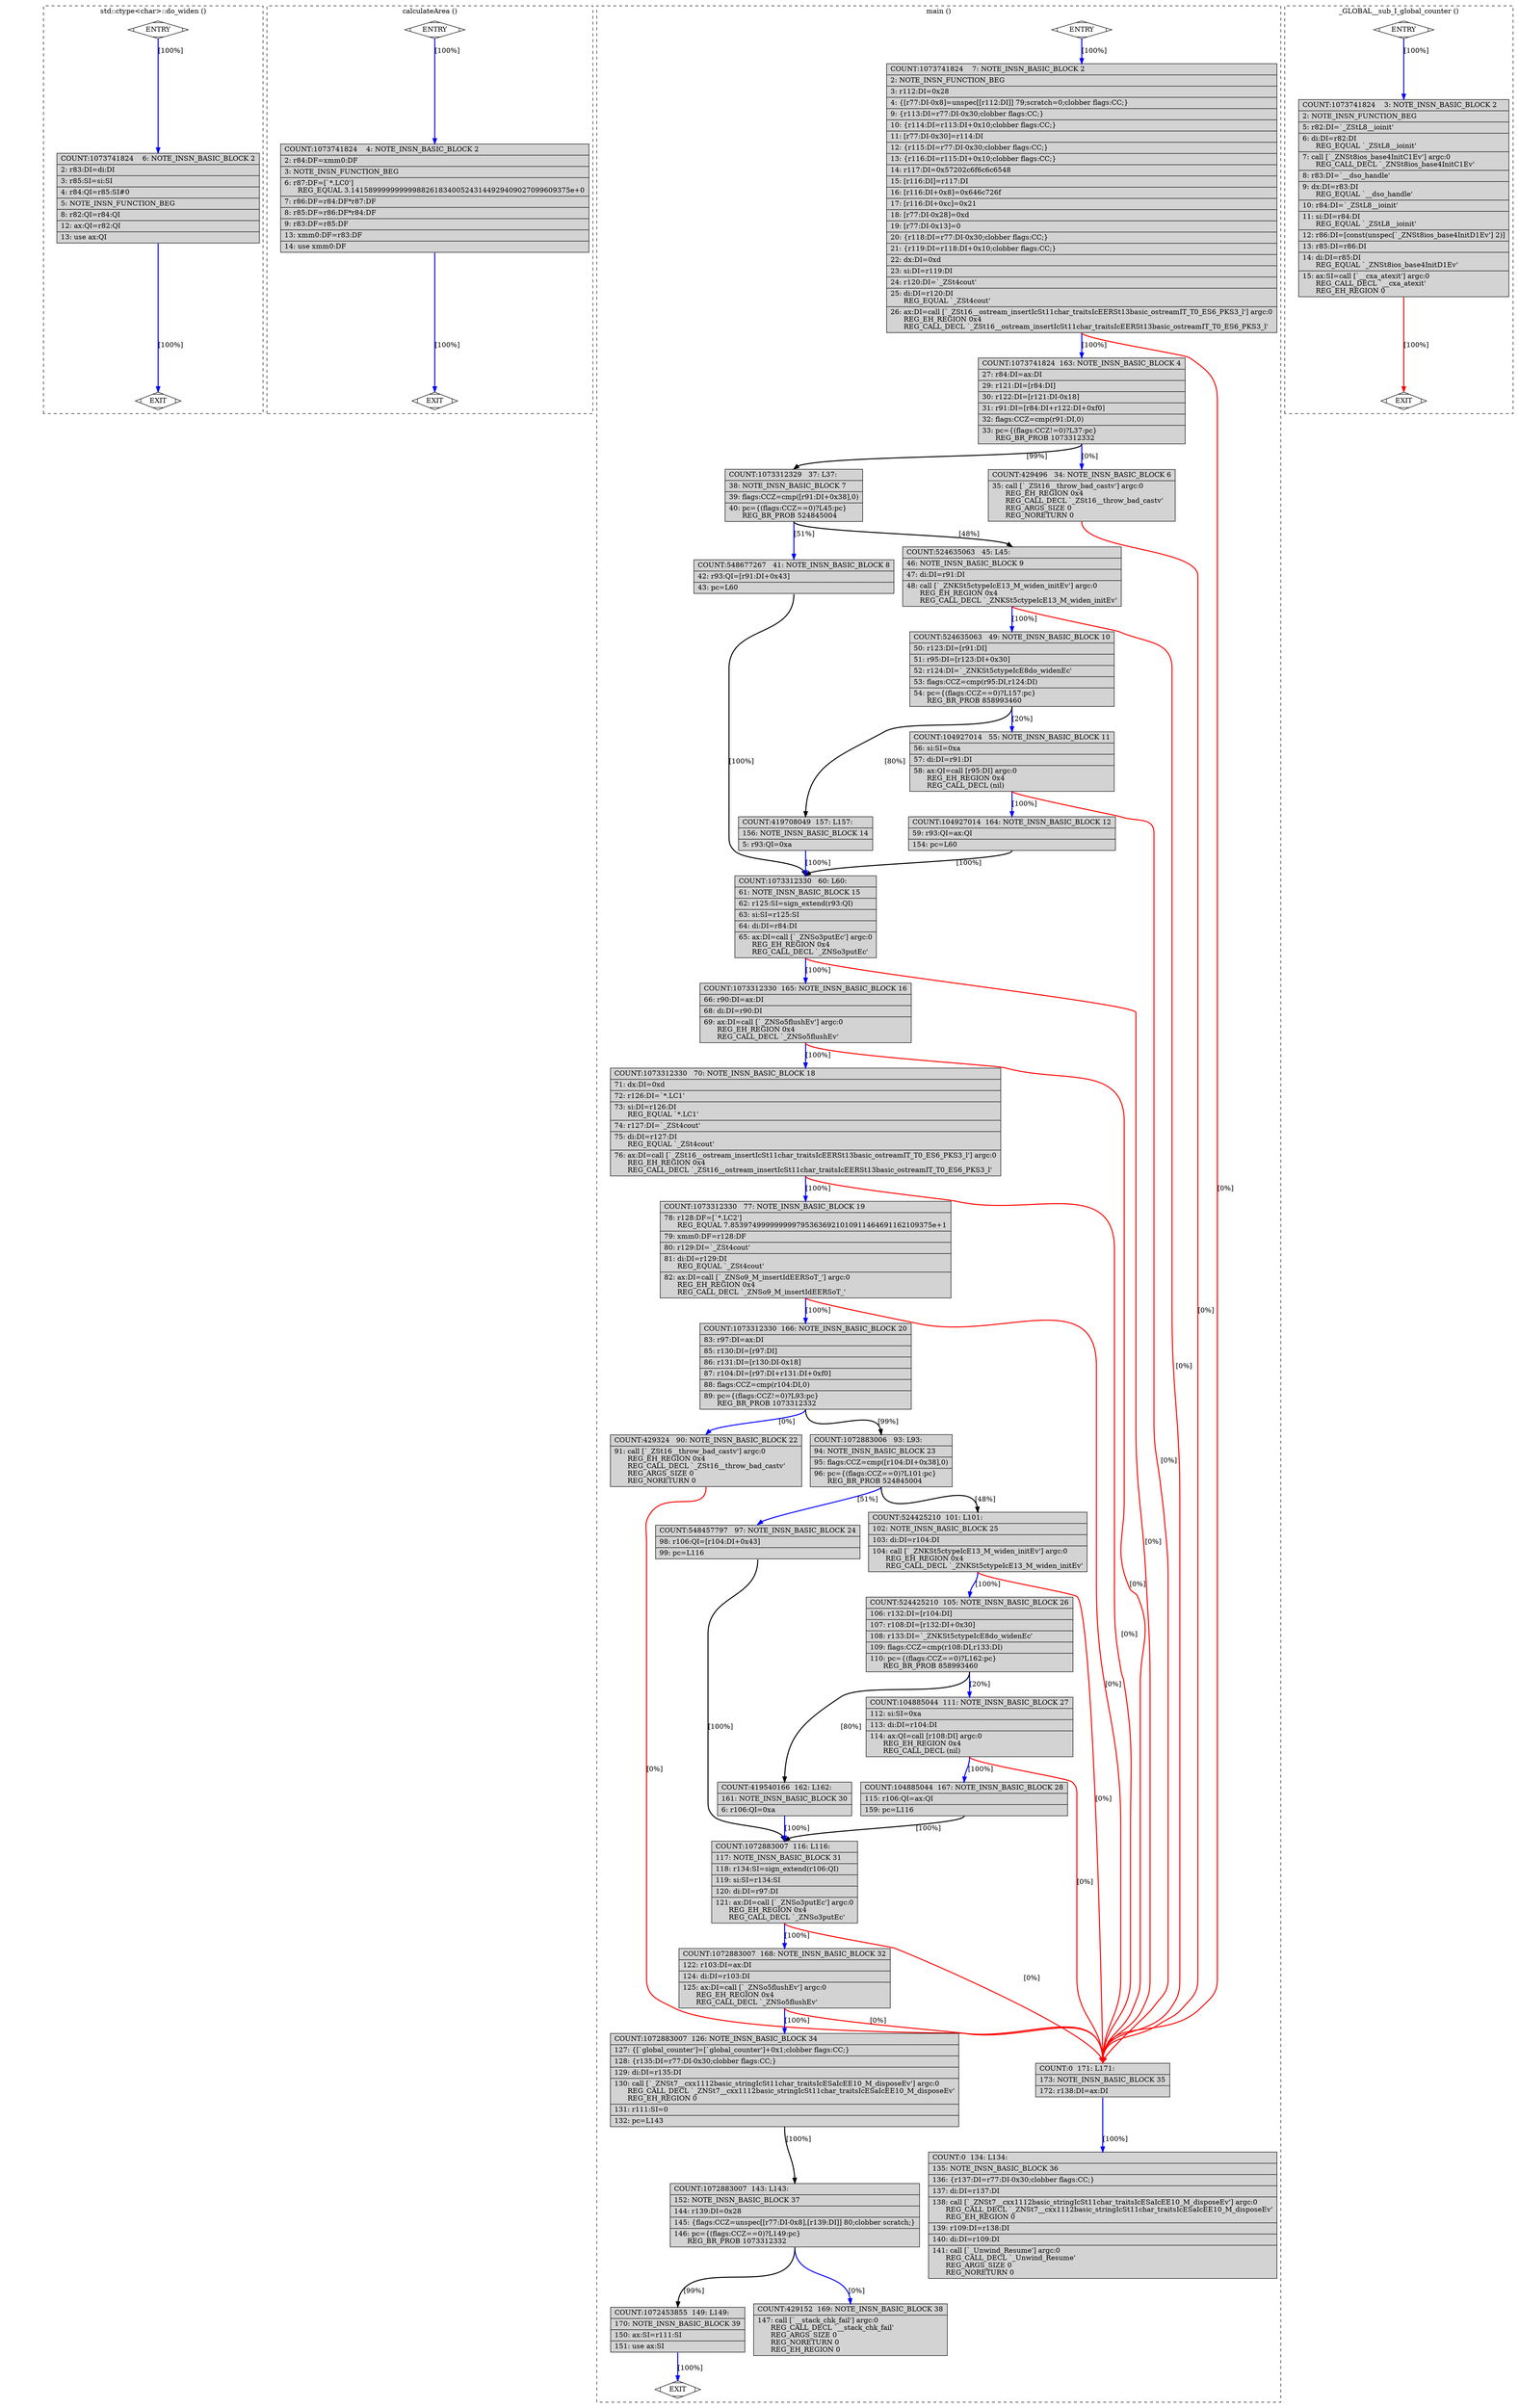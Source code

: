 digraph "test1_1.cpp.245r.expand" {
overlap=false;
subgraph "cluster_std::ctype<char>::do_widen" {
	style="dashed";
	color="black";
	label="std::ctype<char>::do_widen ()";
	fn_1565_basic_block_0 [shape=Mdiamond,style=filled,fillcolor=white,label="ENTRY"];

	fn_1565_basic_block_1 [shape=Mdiamond,style=filled,fillcolor=white,label="EXIT"];

	fn_1565_basic_block_2 [shape=record,style=filled,fillcolor=lightgrey,label="{COUNT:1073741824\ \ \ \ 6:\ NOTE_INSN_BASIC_BLOCK\ 2\l\
|\ \ \ \ 2:\ r83:DI=di:DI\l\
|\ \ \ \ 3:\ r85:SI=si:SI\l\
|\ \ \ \ 4:\ r84:QI=r85:SI#0\l\
|\ \ \ \ 5:\ NOTE_INSN_FUNCTION_BEG\l\
|\ \ \ \ 8:\ r82:QI=r84:QI\l\
|\ \ \ 12:\ ax:QI=r82:QI\l\
|\ \ \ 13:\ use\ ax:QI\l\
}"];

	fn_1565_basic_block_0:s -> fn_1565_basic_block_2:n [style="solid,bold",color=blue,weight=100,constraint=true,label="[100%]"];
	fn_1565_basic_block_2:s -> fn_1565_basic_block_1:n [style="solid,bold",color=blue,weight=100,constraint=true,label="[100%]"];
	fn_1565_basic_block_0:s -> fn_1565_basic_block_1:n [style="invis",constraint=true];
}
subgraph "cluster_calculateArea" {
	style="dashed";
	color="black";
	label="calculateArea ()";
	fn_2406_basic_block_0 [shape=Mdiamond,style=filled,fillcolor=white,label="ENTRY"];

	fn_2406_basic_block_1 [shape=Mdiamond,style=filled,fillcolor=white,label="EXIT"];

	fn_2406_basic_block_2 [shape=record,style=filled,fillcolor=lightgrey,label="{COUNT:1073741824\ \ \ \ 4:\ NOTE_INSN_BASIC_BLOCK\ 2\l\
|\ \ \ \ 2:\ r84:DF=xmm0:DF\l\
|\ \ \ \ 3:\ NOTE_INSN_FUNCTION_BEG\l\
|\ \ \ \ 6:\ r87:DF=[`*.LC0']\l\
\ \ \ \ \ \ REG_EQUAL\ 3.14158999999999988261834005243144929409027099609375e+0\l\
|\ \ \ \ 7:\ r86:DF=r84:DF*r87:DF\l\
|\ \ \ \ 8:\ r85:DF=r86:DF*r84:DF\l\
|\ \ \ \ 9:\ r83:DF=r85:DF\l\
|\ \ \ 13:\ xmm0:DF=r83:DF\l\
|\ \ \ 14:\ use\ xmm0:DF\l\
}"];

	fn_2406_basic_block_0:s -> fn_2406_basic_block_2:n [style="solid,bold",color=blue,weight=100,constraint=true,label="[100%]"];
	fn_2406_basic_block_2:s -> fn_2406_basic_block_1:n [style="solid,bold",color=blue,weight=100,constraint=true,label="[100%]"];
	fn_2406_basic_block_0:s -> fn_2406_basic_block_1:n [style="invis",constraint=true];
}
subgraph "cluster_main" {
	style="dashed";
	color="black";
	label="main ()";
	fn_2412_basic_block_0 [shape=Mdiamond,style=filled,fillcolor=white,label="ENTRY"];

	fn_2412_basic_block_1 [shape=Mdiamond,style=filled,fillcolor=white,label="EXIT"];

	fn_2412_basic_block_2 [shape=record,style=filled,fillcolor=lightgrey,label="{COUNT:1073741824\ \ \ \ 7:\ NOTE_INSN_BASIC_BLOCK\ 2\l\
|\ \ \ \ 2:\ NOTE_INSN_FUNCTION_BEG\l\
|\ \ \ \ 3:\ r112:DI=0x28\l\
|\ \ \ \ 4:\ \{[r77:DI-0x8]=unspec[[r112:DI]]\ 79;scratch=0;clobber\ flags:CC;\}\l\
|\ \ \ \ 9:\ \{r113:DI=r77:DI-0x30;clobber\ flags:CC;\}\l\
|\ \ \ 10:\ \{r114:DI=r113:DI+0x10;clobber\ flags:CC;\}\l\
|\ \ \ 11:\ [r77:DI-0x30]=r114:DI\l\
|\ \ \ 12:\ \{r115:DI=r77:DI-0x30;clobber\ flags:CC;\}\l\
|\ \ \ 13:\ \{r116:DI=r115:DI+0x10;clobber\ flags:CC;\}\l\
|\ \ \ 14:\ r117:DI=0x57202c6f6c6c6548\l\
|\ \ \ 15:\ [r116:DI]=r117:DI\l\
|\ \ \ 16:\ [r116:DI+0x8]=0x646c726f\l\
|\ \ \ 17:\ [r116:DI+0xc]=0x21\l\
|\ \ \ 18:\ [r77:DI-0x28]=0xd\l\
|\ \ \ 19:\ [r77:DI-0x13]=0\l\
|\ \ \ 20:\ \{r118:DI=r77:DI-0x30;clobber\ flags:CC;\}\l\
|\ \ \ 21:\ \{r119:DI=r118:DI+0x10;clobber\ flags:CC;\}\l\
|\ \ \ 22:\ dx:DI=0xd\l\
|\ \ \ 23:\ si:DI=r119:DI\l\
|\ \ \ 24:\ r120:DI=`_ZSt4cout'\l\
|\ \ \ 25:\ di:DI=r120:DI\l\
\ \ \ \ \ \ REG_EQUAL\ `_ZSt4cout'\l\
|\ \ \ 26:\ ax:DI=call\ [`_ZSt16__ostream_insertIcSt11char_traitsIcEERSt13basic_ostreamIT_T0_ES6_PKS3_l']\ argc:0\l\
\ \ \ \ \ \ REG_EH_REGION\ 0x4\l\
\ \ \ \ \ \ REG_CALL_DECL\ `_ZSt16__ostream_insertIcSt11char_traitsIcEERSt13basic_ostreamIT_T0_ES6_PKS3_l'\l\
}"];

	fn_2412_basic_block_4 [shape=record,style=filled,fillcolor=lightgrey,label="{COUNT:1073741824\ \ 163:\ NOTE_INSN_BASIC_BLOCK\ 4\l\
|\ \ \ 27:\ r84:DI=ax:DI\l\
|\ \ \ 29:\ r121:DI=[r84:DI]\l\
|\ \ \ 30:\ r122:DI=[r121:DI-0x18]\l\
|\ \ \ 31:\ r91:DI=[r84:DI+r122:DI+0xf0]\l\
|\ \ \ 32:\ flags:CCZ=cmp(r91:DI,0)\l\
|\ \ \ 33:\ pc=\{(flags:CCZ!=0)?L37:pc\}\l\
\ \ \ \ \ \ REG_BR_PROB\ 1073312332\l\
}"];

	fn_2412_basic_block_6 [shape=record,style=filled,fillcolor=lightgrey,label="{COUNT:429496\ \ \ 34:\ NOTE_INSN_BASIC_BLOCK\ 6\l\
|\ \ \ 35:\ call\ [`_ZSt16__throw_bad_castv']\ argc:0\l\
\ \ \ \ \ \ REG_EH_REGION\ 0x4\l\
\ \ \ \ \ \ REG_CALL_DECL\ `_ZSt16__throw_bad_castv'\l\
\ \ \ \ \ \ REG_ARGS_SIZE\ 0\l\
\ \ \ \ \ \ REG_NORETURN\ 0\l\
}"];

	fn_2412_basic_block_7 [shape=record,style=filled,fillcolor=lightgrey,label="{COUNT:1073312329\ \ \ 37:\ L37:\l\
|\ \ \ 38:\ NOTE_INSN_BASIC_BLOCK\ 7\l\
|\ \ \ 39:\ flags:CCZ=cmp([r91:DI+0x38],0)\l\
|\ \ \ 40:\ pc=\{(flags:CCZ==0)?L45:pc\}\l\
\ \ \ \ \ \ REG_BR_PROB\ 524845004\l\
}"];

	fn_2412_basic_block_8 [shape=record,style=filled,fillcolor=lightgrey,label="{COUNT:548677267\ \ \ 41:\ NOTE_INSN_BASIC_BLOCK\ 8\l\
|\ \ \ 42:\ r93:QI=[r91:DI+0x43]\l\
|\ \ \ 43:\ pc=L60\l\
}"];

	fn_2412_basic_block_9 [shape=record,style=filled,fillcolor=lightgrey,label="{COUNT:524635063\ \ \ 45:\ L45:\l\
|\ \ \ 46:\ NOTE_INSN_BASIC_BLOCK\ 9\l\
|\ \ \ 47:\ di:DI=r91:DI\l\
|\ \ \ 48:\ call\ [`_ZNKSt5ctypeIcE13_M_widen_initEv']\ argc:0\l\
\ \ \ \ \ \ REG_EH_REGION\ 0x4\l\
\ \ \ \ \ \ REG_CALL_DECL\ `_ZNKSt5ctypeIcE13_M_widen_initEv'\l\
}"];

	fn_2412_basic_block_10 [shape=record,style=filled,fillcolor=lightgrey,label="{COUNT:524635063\ \ \ 49:\ NOTE_INSN_BASIC_BLOCK\ 10\l\
|\ \ \ 50:\ r123:DI=[r91:DI]\l\
|\ \ \ 51:\ r95:DI=[r123:DI+0x30]\l\
|\ \ \ 52:\ r124:DI=`_ZNKSt5ctypeIcE8do_widenEc'\l\
|\ \ \ 53:\ flags:CCZ=cmp(r95:DI,r124:DI)\l\
|\ \ \ 54:\ pc=\{(flags:CCZ==0)?L157:pc\}\l\
\ \ \ \ \ \ REG_BR_PROB\ 858993460\l\
}"];

	fn_2412_basic_block_11 [shape=record,style=filled,fillcolor=lightgrey,label="{COUNT:104927014\ \ \ 55:\ NOTE_INSN_BASIC_BLOCK\ 11\l\
|\ \ \ 56:\ si:SI=0xa\l\
|\ \ \ 57:\ di:DI=r91:DI\l\
|\ \ \ 58:\ ax:QI=call\ [r95:DI]\ argc:0\l\
\ \ \ \ \ \ REG_EH_REGION\ 0x4\l\
\ \ \ \ \ \ REG_CALL_DECL\ (nil)\l\
}"];

	fn_2412_basic_block_12 [shape=record,style=filled,fillcolor=lightgrey,label="{COUNT:104927014\ \ 164:\ NOTE_INSN_BASIC_BLOCK\ 12\l\
|\ \ \ 59:\ r93:QI=ax:QI\l\
|\ \ 154:\ pc=L60\l\
}"];

	fn_2412_basic_block_14 [shape=record,style=filled,fillcolor=lightgrey,label="{COUNT:419708049\ \ 157:\ L157:\l\
|\ \ 156:\ NOTE_INSN_BASIC_BLOCK\ 14\l\
|\ \ \ \ 5:\ r93:QI=0xa\l\
}"];

	fn_2412_basic_block_15 [shape=record,style=filled,fillcolor=lightgrey,label="{COUNT:1073312330\ \ \ 60:\ L60:\l\
|\ \ \ 61:\ NOTE_INSN_BASIC_BLOCK\ 15\l\
|\ \ \ 62:\ r125:SI=sign_extend(r93:QI)\l\
|\ \ \ 63:\ si:SI=r125:SI\l\
|\ \ \ 64:\ di:DI=r84:DI\l\
|\ \ \ 65:\ ax:DI=call\ [`_ZNSo3putEc']\ argc:0\l\
\ \ \ \ \ \ REG_EH_REGION\ 0x4\l\
\ \ \ \ \ \ REG_CALL_DECL\ `_ZNSo3putEc'\l\
}"];

	fn_2412_basic_block_16 [shape=record,style=filled,fillcolor=lightgrey,label="{COUNT:1073312330\ \ 165:\ NOTE_INSN_BASIC_BLOCK\ 16\l\
|\ \ \ 66:\ r90:DI=ax:DI\l\
|\ \ \ 68:\ di:DI=r90:DI\l\
|\ \ \ 69:\ ax:DI=call\ [`_ZNSo5flushEv']\ argc:0\l\
\ \ \ \ \ \ REG_EH_REGION\ 0x4\l\
\ \ \ \ \ \ REG_CALL_DECL\ `_ZNSo5flushEv'\l\
}"];

	fn_2412_basic_block_18 [shape=record,style=filled,fillcolor=lightgrey,label="{COUNT:1073312330\ \ \ 70:\ NOTE_INSN_BASIC_BLOCK\ 18\l\
|\ \ \ 71:\ dx:DI=0xd\l\
|\ \ \ 72:\ r126:DI=`*.LC1'\l\
|\ \ \ 73:\ si:DI=r126:DI\l\
\ \ \ \ \ \ REG_EQUAL\ `*.LC1'\l\
|\ \ \ 74:\ r127:DI=`_ZSt4cout'\l\
|\ \ \ 75:\ di:DI=r127:DI\l\
\ \ \ \ \ \ REG_EQUAL\ `_ZSt4cout'\l\
|\ \ \ 76:\ ax:DI=call\ [`_ZSt16__ostream_insertIcSt11char_traitsIcEERSt13basic_ostreamIT_T0_ES6_PKS3_l']\ argc:0\l\
\ \ \ \ \ \ REG_EH_REGION\ 0x4\l\
\ \ \ \ \ \ REG_CALL_DECL\ `_ZSt16__ostream_insertIcSt11char_traitsIcEERSt13basic_ostreamIT_T0_ES6_PKS3_l'\l\
}"];

	fn_2412_basic_block_19 [shape=record,style=filled,fillcolor=lightgrey,label="{COUNT:1073312330\ \ \ 77:\ NOTE_INSN_BASIC_BLOCK\ 19\l\
|\ \ \ 78:\ r128:DF=[`*.LC2']\l\
\ \ \ \ \ \ REG_EQUAL\ 7.8539749999999997953636921010911464691162109375e+1\l\
|\ \ \ 79:\ xmm0:DF=r128:DF\l\
|\ \ \ 80:\ r129:DI=`_ZSt4cout'\l\
|\ \ \ 81:\ di:DI=r129:DI\l\
\ \ \ \ \ \ REG_EQUAL\ `_ZSt4cout'\l\
|\ \ \ 82:\ ax:DI=call\ [`_ZNSo9_M_insertIdEERSoT_']\ argc:0\l\
\ \ \ \ \ \ REG_EH_REGION\ 0x4\l\
\ \ \ \ \ \ REG_CALL_DECL\ `_ZNSo9_M_insertIdEERSoT_'\l\
}"];

	fn_2412_basic_block_20 [shape=record,style=filled,fillcolor=lightgrey,label="{COUNT:1073312330\ \ 166:\ NOTE_INSN_BASIC_BLOCK\ 20\l\
|\ \ \ 83:\ r97:DI=ax:DI\l\
|\ \ \ 85:\ r130:DI=[r97:DI]\l\
|\ \ \ 86:\ r131:DI=[r130:DI-0x18]\l\
|\ \ \ 87:\ r104:DI=[r97:DI+r131:DI+0xf0]\l\
|\ \ \ 88:\ flags:CCZ=cmp(r104:DI,0)\l\
|\ \ \ 89:\ pc=\{(flags:CCZ!=0)?L93:pc\}\l\
\ \ \ \ \ \ REG_BR_PROB\ 1073312332\l\
}"];

	fn_2412_basic_block_22 [shape=record,style=filled,fillcolor=lightgrey,label="{COUNT:429324\ \ \ 90:\ NOTE_INSN_BASIC_BLOCK\ 22\l\
|\ \ \ 91:\ call\ [`_ZSt16__throw_bad_castv']\ argc:0\l\
\ \ \ \ \ \ REG_EH_REGION\ 0x4\l\
\ \ \ \ \ \ REG_CALL_DECL\ `_ZSt16__throw_bad_castv'\l\
\ \ \ \ \ \ REG_ARGS_SIZE\ 0\l\
\ \ \ \ \ \ REG_NORETURN\ 0\l\
}"];

	fn_2412_basic_block_23 [shape=record,style=filled,fillcolor=lightgrey,label="{COUNT:1072883006\ \ \ 93:\ L93:\l\
|\ \ \ 94:\ NOTE_INSN_BASIC_BLOCK\ 23\l\
|\ \ \ 95:\ flags:CCZ=cmp([r104:DI+0x38],0)\l\
|\ \ \ 96:\ pc=\{(flags:CCZ==0)?L101:pc\}\l\
\ \ \ \ \ \ REG_BR_PROB\ 524845004\l\
}"];

	fn_2412_basic_block_24 [shape=record,style=filled,fillcolor=lightgrey,label="{COUNT:548457797\ \ \ 97:\ NOTE_INSN_BASIC_BLOCK\ 24\l\
|\ \ \ 98:\ r106:QI=[r104:DI+0x43]\l\
|\ \ \ 99:\ pc=L116\l\
}"];

	fn_2412_basic_block_25 [shape=record,style=filled,fillcolor=lightgrey,label="{COUNT:524425210\ \ 101:\ L101:\l\
|\ \ 102:\ NOTE_INSN_BASIC_BLOCK\ 25\l\
|\ \ 103:\ di:DI=r104:DI\l\
|\ \ 104:\ call\ [`_ZNKSt5ctypeIcE13_M_widen_initEv']\ argc:0\l\
\ \ \ \ \ \ REG_EH_REGION\ 0x4\l\
\ \ \ \ \ \ REG_CALL_DECL\ `_ZNKSt5ctypeIcE13_M_widen_initEv'\l\
}"];

	fn_2412_basic_block_26 [shape=record,style=filled,fillcolor=lightgrey,label="{COUNT:524425210\ \ 105:\ NOTE_INSN_BASIC_BLOCK\ 26\l\
|\ \ 106:\ r132:DI=[r104:DI]\l\
|\ \ 107:\ r108:DI=[r132:DI+0x30]\l\
|\ \ 108:\ r133:DI=`_ZNKSt5ctypeIcE8do_widenEc'\l\
|\ \ 109:\ flags:CCZ=cmp(r108:DI,r133:DI)\l\
|\ \ 110:\ pc=\{(flags:CCZ==0)?L162:pc\}\l\
\ \ \ \ \ \ REG_BR_PROB\ 858993460\l\
}"];

	fn_2412_basic_block_27 [shape=record,style=filled,fillcolor=lightgrey,label="{COUNT:104885044\ \ 111:\ NOTE_INSN_BASIC_BLOCK\ 27\l\
|\ \ 112:\ si:SI=0xa\l\
|\ \ 113:\ di:DI=r104:DI\l\
|\ \ 114:\ ax:QI=call\ [r108:DI]\ argc:0\l\
\ \ \ \ \ \ REG_EH_REGION\ 0x4\l\
\ \ \ \ \ \ REG_CALL_DECL\ (nil)\l\
}"];

	fn_2412_basic_block_28 [shape=record,style=filled,fillcolor=lightgrey,label="{COUNT:104885044\ \ 167:\ NOTE_INSN_BASIC_BLOCK\ 28\l\
|\ \ 115:\ r106:QI=ax:QI\l\
|\ \ 159:\ pc=L116\l\
}"];

	fn_2412_basic_block_30 [shape=record,style=filled,fillcolor=lightgrey,label="{COUNT:419540166\ \ 162:\ L162:\l\
|\ \ 161:\ NOTE_INSN_BASIC_BLOCK\ 30\l\
|\ \ \ \ 6:\ r106:QI=0xa\l\
}"];

	fn_2412_basic_block_31 [shape=record,style=filled,fillcolor=lightgrey,label="{COUNT:1072883007\ \ 116:\ L116:\l\
|\ \ 117:\ NOTE_INSN_BASIC_BLOCK\ 31\l\
|\ \ 118:\ r134:SI=sign_extend(r106:QI)\l\
|\ \ 119:\ si:SI=r134:SI\l\
|\ \ 120:\ di:DI=r97:DI\l\
|\ \ 121:\ ax:DI=call\ [`_ZNSo3putEc']\ argc:0\l\
\ \ \ \ \ \ REG_EH_REGION\ 0x4\l\
\ \ \ \ \ \ REG_CALL_DECL\ `_ZNSo3putEc'\l\
}"];

	fn_2412_basic_block_32 [shape=record,style=filled,fillcolor=lightgrey,label="{COUNT:1072883007\ \ 168:\ NOTE_INSN_BASIC_BLOCK\ 32\l\
|\ \ 122:\ r103:DI=ax:DI\l\
|\ \ 124:\ di:DI=r103:DI\l\
|\ \ 125:\ ax:DI=call\ [`_ZNSo5flushEv']\ argc:0\l\
\ \ \ \ \ \ REG_EH_REGION\ 0x4\l\
\ \ \ \ \ \ REG_CALL_DECL\ `_ZNSo5flushEv'\l\
}"];

	fn_2412_basic_block_34 [shape=record,style=filled,fillcolor=lightgrey,label="{COUNT:1072883007\ \ 126:\ NOTE_INSN_BASIC_BLOCK\ 34\l\
|\ \ 127:\ \{[`global_counter']=[`global_counter']+0x1;clobber\ flags:CC;\}\l\
|\ \ 128:\ \{r135:DI=r77:DI-0x30;clobber\ flags:CC;\}\l\
|\ \ 129:\ di:DI=r135:DI\l\
|\ \ 130:\ call\ [`_ZNSt7__cxx1112basic_stringIcSt11char_traitsIcESaIcEE10_M_disposeEv']\ argc:0\l\
\ \ \ \ \ \ REG_CALL_DECL\ `_ZNSt7__cxx1112basic_stringIcSt11char_traitsIcESaIcEE10_M_disposeEv'\l\
\ \ \ \ \ \ REG_EH_REGION\ 0\l\
|\ \ 131:\ r111:SI=0\l\
|\ \ 132:\ pc=L143\l\
}"];

	fn_2412_basic_block_35 [shape=record,style=filled,fillcolor=lightgrey,label="{COUNT:0\ \ 171:\ L171:\l\
|\ \ 173:\ NOTE_INSN_BASIC_BLOCK\ 35\l\
|\ \ 172:\ r138:DI=ax:DI\l\
}"];

	fn_2412_basic_block_36 [shape=record,style=filled,fillcolor=lightgrey,label="{COUNT:0\ \ 134:\ L134:\l\
|\ \ 135:\ NOTE_INSN_BASIC_BLOCK\ 36\l\
|\ \ 136:\ \{r137:DI=r77:DI-0x30;clobber\ flags:CC;\}\l\
|\ \ 137:\ di:DI=r137:DI\l\
|\ \ 138:\ call\ [`_ZNSt7__cxx1112basic_stringIcSt11char_traitsIcESaIcEE10_M_disposeEv']\ argc:0\l\
\ \ \ \ \ \ REG_CALL_DECL\ `_ZNSt7__cxx1112basic_stringIcSt11char_traitsIcESaIcEE10_M_disposeEv'\l\
\ \ \ \ \ \ REG_EH_REGION\ 0\l\
|\ \ 139:\ r109:DI=r138:DI\l\
|\ \ 140:\ di:DI=r109:DI\l\
|\ \ 141:\ call\ [`_Unwind_Resume']\ argc:0\l\
\ \ \ \ \ \ REG_CALL_DECL\ `_Unwind_Resume'\l\
\ \ \ \ \ \ REG_ARGS_SIZE\ 0\l\
\ \ \ \ \ \ REG_NORETURN\ 0\l\
}"];

	fn_2412_basic_block_37 [shape=record,style=filled,fillcolor=lightgrey,label="{COUNT:1072883007\ \ 143:\ L143:\l\
|\ \ 152:\ NOTE_INSN_BASIC_BLOCK\ 37\l\
|\ \ 144:\ r139:DI=0x28\l\
|\ \ 145:\ \{flags:CCZ=unspec[[r77:DI-0x8],[r139:DI]]\ 80;clobber\ scratch;\}\l\
|\ \ 146:\ pc=\{(flags:CCZ==0)?L149:pc\}\l\
\ \ \ \ \ \ REG_BR_PROB\ 1073312332\l\
}"];

	fn_2412_basic_block_38 [shape=record,style=filled,fillcolor=lightgrey,label="{COUNT:429152\ \ 169:\ NOTE_INSN_BASIC_BLOCK\ 38\l\
|\ \ 147:\ call\ [`__stack_chk_fail']\ argc:0\l\
\ \ \ \ \ \ REG_CALL_DECL\ `__stack_chk_fail'\l\
\ \ \ \ \ \ REG_ARGS_SIZE\ 0\l\
\ \ \ \ \ \ REG_NORETURN\ 0\l\
\ \ \ \ \ \ REG_EH_REGION\ 0\l\
}"];

	fn_2412_basic_block_39 [shape=record,style=filled,fillcolor=lightgrey,label="{COUNT:1072453855\ \ 149:\ L149:\l\
|\ \ 170:\ NOTE_INSN_BASIC_BLOCK\ 39\l\
|\ \ 150:\ ax:SI=r111:SI\l\
|\ \ 151:\ use\ ax:SI\l\
}"];

	fn_2412_basic_block_0:s -> fn_2412_basic_block_2:n [style="solid,bold",color=blue,weight=100,constraint=true,label="[100%]"];
	fn_2412_basic_block_2:s -> fn_2412_basic_block_35:n [style="solid,bold",color=red,weight=10,constraint=true,label="[0%]"];
	fn_2412_basic_block_2:s -> fn_2412_basic_block_4:n [style="solid,bold",color=blue,weight=100,constraint=true,label="[100%]"];
	fn_2412_basic_block_4:s -> fn_2412_basic_block_6:n [style="solid,bold",color=blue,weight=100,constraint=true,label="[0%]"];
	fn_2412_basic_block_4:s -> fn_2412_basic_block_7:n [style="solid,bold",color=black,weight=10,constraint=true,label="[99%]"];
	fn_2412_basic_block_6:s -> fn_2412_basic_block_35:n [style="solid,bold",color=red,weight=10,constraint=true,label="[0%]"];
	fn_2412_basic_block_7:s -> fn_2412_basic_block_8:n [style="solid,bold",color=blue,weight=100,constraint=true,label="[51%]"];
	fn_2412_basic_block_7:s -> fn_2412_basic_block_9:n [style="solid,bold",color=black,weight=10,constraint=true,label="[48%]"];
	fn_2412_basic_block_8:s -> fn_2412_basic_block_15:n [style="solid,bold",color=black,weight=10,constraint=true,label="[100%]"];
	fn_2412_basic_block_9:s -> fn_2412_basic_block_10:n [style="solid,bold",color=blue,weight=100,constraint=true,label="[100%]"];
	fn_2412_basic_block_9:s -> fn_2412_basic_block_35:n [style="solid,bold",color=red,weight=10,constraint=true,label="[0%]"];
	fn_2412_basic_block_10:s -> fn_2412_basic_block_14:n [style="solid,bold",color=black,weight=10,constraint=true,label="[80%]"];
	fn_2412_basic_block_10:s -> fn_2412_basic_block_11:n [style="solid,bold",color=blue,weight=100,constraint=true,label="[20%]"];
	fn_2412_basic_block_11:s -> fn_2412_basic_block_35:n [style="solid,bold",color=red,weight=10,constraint=true,label="[0%]"];
	fn_2412_basic_block_11:s -> fn_2412_basic_block_12:n [style="solid,bold",color=blue,weight=100,constraint=true,label="[100%]"];
	fn_2412_basic_block_12:s -> fn_2412_basic_block_15:n [style="solid,bold",color=black,weight=10,constraint=true,label="[100%]"];
	fn_2412_basic_block_14:s -> fn_2412_basic_block_15:n [style="solid,bold",color=blue,weight=100,constraint=true,label="[100%]"];
	fn_2412_basic_block_15:s -> fn_2412_basic_block_35:n [style="solid,bold",color=red,weight=10,constraint=true,label="[0%]"];
	fn_2412_basic_block_15:s -> fn_2412_basic_block_16:n [style="solid,bold",color=blue,weight=100,constraint=true,label="[100%]"];
	fn_2412_basic_block_16:s -> fn_2412_basic_block_18:n [style="solid,bold",color=blue,weight=100,constraint=true,label="[100%]"];
	fn_2412_basic_block_16:s -> fn_2412_basic_block_35:n [style="solid,bold",color=red,weight=10,constraint=true,label="[0%]"];
	fn_2412_basic_block_18:s -> fn_2412_basic_block_19:n [style="solid,bold",color=blue,weight=100,constraint=true,label="[100%]"];
	fn_2412_basic_block_18:s -> fn_2412_basic_block_35:n [style="solid,bold",color=red,weight=10,constraint=true,label="[0%]"];
	fn_2412_basic_block_19:s -> fn_2412_basic_block_35:n [style="solid,bold",color=red,weight=10,constraint=true,label="[0%]"];
	fn_2412_basic_block_19:s -> fn_2412_basic_block_20:n [style="solid,bold",color=blue,weight=100,constraint=true,label="[100%]"];
	fn_2412_basic_block_20:s -> fn_2412_basic_block_22:n [style="solid,bold",color=blue,weight=100,constraint=true,label="[0%]"];
	fn_2412_basic_block_20:s -> fn_2412_basic_block_23:n [style="solid,bold",color=black,weight=10,constraint=true,label="[99%]"];
	fn_2412_basic_block_22:s -> fn_2412_basic_block_35:n [style="solid,bold",color=red,weight=10,constraint=true,label="[0%]"];
	fn_2412_basic_block_23:s -> fn_2412_basic_block_24:n [style="solid,bold",color=blue,weight=100,constraint=true,label="[51%]"];
	fn_2412_basic_block_23:s -> fn_2412_basic_block_25:n [style="solid,bold",color=black,weight=10,constraint=true,label="[48%]"];
	fn_2412_basic_block_24:s -> fn_2412_basic_block_31:n [style="solid,bold",color=black,weight=10,constraint=true,label="[100%]"];
	fn_2412_basic_block_25:s -> fn_2412_basic_block_26:n [style="solid,bold",color=blue,weight=100,constraint=true,label="[100%]"];
	fn_2412_basic_block_25:s -> fn_2412_basic_block_35:n [style="solid,bold",color=red,weight=10,constraint=true,label="[0%]"];
	fn_2412_basic_block_26:s -> fn_2412_basic_block_30:n [style="solid,bold",color=black,weight=10,constraint=true,label="[80%]"];
	fn_2412_basic_block_26:s -> fn_2412_basic_block_27:n [style="solid,bold",color=blue,weight=100,constraint=true,label="[20%]"];
	fn_2412_basic_block_27:s -> fn_2412_basic_block_35:n [style="solid,bold",color=red,weight=10,constraint=true,label="[0%]"];
	fn_2412_basic_block_27:s -> fn_2412_basic_block_28:n [style="solid,bold",color=blue,weight=100,constraint=true,label="[100%]"];
	fn_2412_basic_block_28:s -> fn_2412_basic_block_31:n [style="solid,bold",color=black,weight=10,constraint=true,label="[100%]"];
	fn_2412_basic_block_30:s -> fn_2412_basic_block_31:n [style="solid,bold",color=blue,weight=100,constraint=true,label="[100%]"];
	fn_2412_basic_block_31:s -> fn_2412_basic_block_35:n [style="solid,bold",color=red,weight=10,constraint=true,label="[0%]"];
	fn_2412_basic_block_31:s -> fn_2412_basic_block_32:n [style="solid,bold",color=blue,weight=100,constraint=true,label="[100%]"];
	fn_2412_basic_block_32:s -> fn_2412_basic_block_34:n [style="solid,bold",color=blue,weight=100,constraint=true,label="[100%]"];
	fn_2412_basic_block_32:s -> fn_2412_basic_block_35:n [style="solid,bold",color=red,weight=10,constraint=true,label="[0%]"];
	fn_2412_basic_block_34:s -> fn_2412_basic_block_37:n [style="solid,bold",color=black,weight=10,constraint=true,label="[100%]"];
	fn_2412_basic_block_35:s -> fn_2412_basic_block_36:n [style="solid,bold",color=blue,weight=100,constraint=true,label="[100%]"];
	fn_2412_basic_block_37:s -> fn_2412_basic_block_39:n [style="solid,bold",color=black,weight=10,constraint=true,label="[99%]"];
	fn_2412_basic_block_37:s -> fn_2412_basic_block_38:n [style="solid,bold",color=blue,weight=100,constraint=true,label="[0%]"];
	fn_2412_basic_block_39:s -> fn_2412_basic_block_1:n [style="solid,bold",color=blue,weight=100,constraint=true,label="[100%]"];
	fn_2412_basic_block_0:s -> fn_2412_basic_block_1:n [style="invis",constraint=true];
}
subgraph "cluster__GLOBAL__sub_I_global_counter" {
	style="dashed";
	color="black";
	label="_GLOBAL__sub_I_global_counter ()";
	fn_3058_basic_block_0 [shape=Mdiamond,style=filled,fillcolor=white,label="ENTRY"];

	fn_3058_basic_block_1 [shape=Mdiamond,style=filled,fillcolor=white,label="EXIT"];

	fn_3058_basic_block_2 [shape=record,style=filled,fillcolor=lightgrey,label="{COUNT:1073741824\ \ \ \ 3:\ NOTE_INSN_BASIC_BLOCK\ 2\l\
|\ \ \ \ 2:\ NOTE_INSN_FUNCTION_BEG\l\
|\ \ \ \ 5:\ r82:DI=`_ZStL8__ioinit'\l\
|\ \ \ \ 6:\ di:DI=r82:DI\l\
\ \ \ \ \ \ REG_EQUAL\ `_ZStL8__ioinit'\l\
|\ \ \ \ 7:\ call\ [`_ZNSt8ios_base4InitC1Ev']\ argc:0\l\
\ \ \ \ \ \ REG_CALL_DECL\ `_ZNSt8ios_base4InitC1Ev'\l\
|\ \ \ \ 8:\ r83:DI=`__dso_handle'\l\
|\ \ \ \ 9:\ dx:DI=r83:DI\l\
\ \ \ \ \ \ REG_EQUAL\ `__dso_handle'\l\
|\ \ \ 10:\ r84:DI=`_ZStL8__ioinit'\l\
|\ \ \ 11:\ si:DI=r84:DI\l\
\ \ \ \ \ \ REG_EQUAL\ `_ZStL8__ioinit'\l\
|\ \ \ 12:\ r86:DI=[const(unspec[`_ZNSt8ios_base4InitD1Ev']\ 2)]\l\
|\ \ \ 13:\ r85:DI=r86:DI\l\
|\ \ \ 14:\ di:DI=r85:DI\l\
\ \ \ \ \ \ REG_EQUAL\ `_ZNSt8ios_base4InitD1Ev'\l\
|\ \ \ 15:\ ax:SI=call\ [`__cxa_atexit']\ argc:0\l\
\ \ \ \ \ \ REG_CALL_DECL\ `__cxa_atexit'\l\
\ \ \ \ \ \ REG_EH_REGION\ 0\l\
}"];

	fn_3058_basic_block_0:s -> fn_3058_basic_block_2:n [style="solid,bold",color=blue,weight=100,constraint=true,label="[100%]"];
	fn_3058_basic_block_2:s -> fn_3058_basic_block_1:n [style="solid,bold",color=red,weight=10,constraint=true,label="[100%]"];
	fn_3058_basic_block_0:s -> fn_3058_basic_block_1:n [style="invis",constraint=true];
}
}
